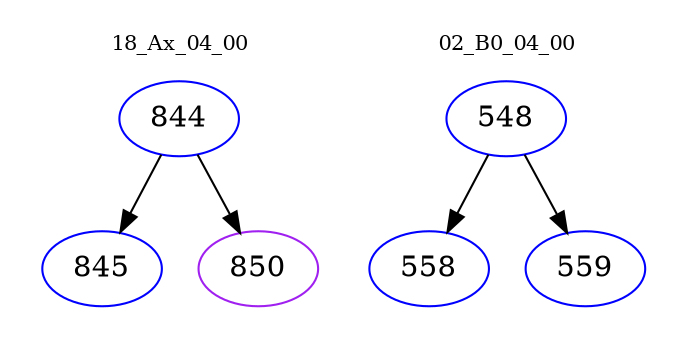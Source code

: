 digraph{
subgraph cluster_0 {
color = white
label = "18_Ax_04_00";
fontsize=10;
T0_844 [label="844", color="blue"]
T0_844 -> T0_845 [color="black"]
T0_845 [label="845", color="blue"]
T0_844 -> T0_850 [color="black"]
T0_850 [label="850", color="purple"]
}
subgraph cluster_1 {
color = white
label = "02_B0_04_00";
fontsize=10;
T1_548 [label="548", color="blue"]
T1_548 -> T1_558 [color="black"]
T1_558 [label="558", color="blue"]
T1_548 -> T1_559 [color="black"]
T1_559 [label="559", color="blue"]
}
}
